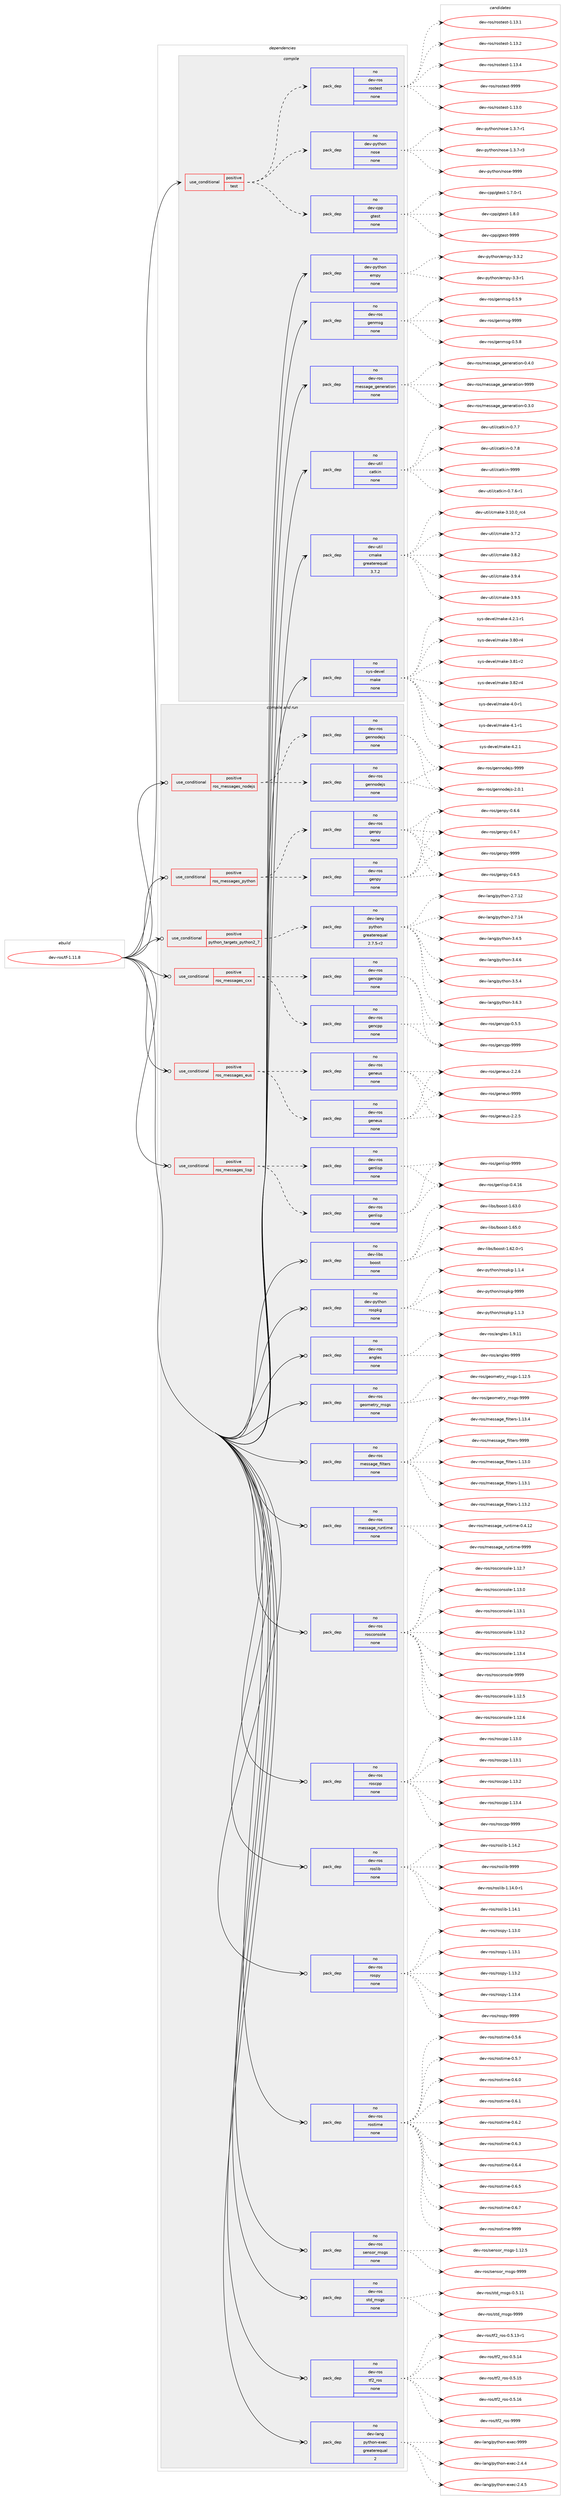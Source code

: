 digraph prolog {

# *************
# Graph options
# *************

newrank=true;
concentrate=true;
compound=true;
graph [rankdir=LR,fontname=Helvetica,fontsize=10,ranksep=1.5];#, ranksep=2.5, nodesep=0.2];
edge  [arrowhead=vee];
node  [fontname=Helvetica,fontsize=10];

# **********
# The ebuild
# **********

subgraph cluster_leftcol {
color=gray;
rank=same;
label=<<i>ebuild</i>>;
id [label="dev-ros/tf-1.11.8", color=red, width=4, href="../dev-ros/tf-1.11.8.svg"];
}

# ****************
# The dependencies
# ****************

subgraph cluster_midcol {
color=gray;
label=<<i>dependencies</i>>;
subgraph cluster_compile {
fillcolor="#eeeeee";
style=filled;
label=<<i>compile</i>>;
subgraph cond47793 {
dependency217298 [label=<<TABLE BORDER="0" CELLBORDER="1" CELLSPACING="0" CELLPADDING="4"><TR><TD ROWSPAN="3" CELLPADDING="10">use_conditional</TD></TR><TR><TD>positive</TD></TR><TR><TD>test</TD></TR></TABLE>>, shape=none, color=red];
subgraph pack165515 {
dependency217299 [label=<<TABLE BORDER="0" CELLBORDER="1" CELLSPACING="0" CELLPADDING="4" WIDTH="220"><TR><TD ROWSPAN="6" CELLPADDING="30">pack_dep</TD></TR><TR><TD WIDTH="110">no</TD></TR><TR><TD>dev-ros</TD></TR><TR><TD>rostest</TD></TR><TR><TD>none</TD></TR><TR><TD></TD></TR></TABLE>>, shape=none, color=blue];
}
dependency217298:e -> dependency217299:w [weight=20,style="dashed",arrowhead="vee"];
subgraph pack165516 {
dependency217300 [label=<<TABLE BORDER="0" CELLBORDER="1" CELLSPACING="0" CELLPADDING="4" WIDTH="220"><TR><TD ROWSPAN="6" CELLPADDING="30">pack_dep</TD></TR><TR><TD WIDTH="110">no</TD></TR><TR><TD>dev-cpp</TD></TR><TR><TD>gtest</TD></TR><TR><TD>none</TD></TR><TR><TD></TD></TR></TABLE>>, shape=none, color=blue];
}
dependency217298:e -> dependency217300:w [weight=20,style="dashed",arrowhead="vee"];
subgraph pack165517 {
dependency217301 [label=<<TABLE BORDER="0" CELLBORDER="1" CELLSPACING="0" CELLPADDING="4" WIDTH="220"><TR><TD ROWSPAN="6" CELLPADDING="30">pack_dep</TD></TR><TR><TD WIDTH="110">no</TD></TR><TR><TD>dev-python</TD></TR><TR><TD>nose</TD></TR><TR><TD>none</TD></TR><TR><TD></TD></TR></TABLE>>, shape=none, color=blue];
}
dependency217298:e -> dependency217301:w [weight=20,style="dashed",arrowhead="vee"];
}
id:e -> dependency217298:w [weight=20,style="solid",arrowhead="vee"];
subgraph pack165518 {
dependency217302 [label=<<TABLE BORDER="0" CELLBORDER="1" CELLSPACING="0" CELLPADDING="4" WIDTH="220"><TR><TD ROWSPAN="6" CELLPADDING="30">pack_dep</TD></TR><TR><TD WIDTH="110">no</TD></TR><TR><TD>dev-python</TD></TR><TR><TD>empy</TD></TR><TR><TD>none</TD></TR><TR><TD></TD></TR></TABLE>>, shape=none, color=blue];
}
id:e -> dependency217302:w [weight=20,style="solid",arrowhead="vee"];
subgraph pack165519 {
dependency217303 [label=<<TABLE BORDER="0" CELLBORDER="1" CELLSPACING="0" CELLPADDING="4" WIDTH="220"><TR><TD ROWSPAN="6" CELLPADDING="30">pack_dep</TD></TR><TR><TD WIDTH="110">no</TD></TR><TR><TD>dev-ros</TD></TR><TR><TD>genmsg</TD></TR><TR><TD>none</TD></TR><TR><TD></TD></TR></TABLE>>, shape=none, color=blue];
}
id:e -> dependency217303:w [weight=20,style="solid",arrowhead="vee"];
subgraph pack165520 {
dependency217304 [label=<<TABLE BORDER="0" CELLBORDER="1" CELLSPACING="0" CELLPADDING="4" WIDTH="220"><TR><TD ROWSPAN="6" CELLPADDING="30">pack_dep</TD></TR><TR><TD WIDTH="110">no</TD></TR><TR><TD>dev-ros</TD></TR><TR><TD>message_generation</TD></TR><TR><TD>none</TD></TR><TR><TD></TD></TR></TABLE>>, shape=none, color=blue];
}
id:e -> dependency217304:w [weight=20,style="solid",arrowhead="vee"];
subgraph pack165521 {
dependency217305 [label=<<TABLE BORDER="0" CELLBORDER="1" CELLSPACING="0" CELLPADDING="4" WIDTH="220"><TR><TD ROWSPAN="6" CELLPADDING="30">pack_dep</TD></TR><TR><TD WIDTH="110">no</TD></TR><TR><TD>dev-util</TD></TR><TR><TD>catkin</TD></TR><TR><TD>none</TD></TR><TR><TD></TD></TR></TABLE>>, shape=none, color=blue];
}
id:e -> dependency217305:w [weight=20,style="solid",arrowhead="vee"];
subgraph pack165522 {
dependency217306 [label=<<TABLE BORDER="0" CELLBORDER="1" CELLSPACING="0" CELLPADDING="4" WIDTH="220"><TR><TD ROWSPAN="6" CELLPADDING="30">pack_dep</TD></TR><TR><TD WIDTH="110">no</TD></TR><TR><TD>dev-util</TD></TR><TR><TD>cmake</TD></TR><TR><TD>greaterequal</TD></TR><TR><TD>3.7.2</TD></TR></TABLE>>, shape=none, color=blue];
}
id:e -> dependency217306:w [weight=20,style="solid",arrowhead="vee"];
subgraph pack165523 {
dependency217307 [label=<<TABLE BORDER="0" CELLBORDER="1" CELLSPACING="0" CELLPADDING="4" WIDTH="220"><TR><TD ROWSPAN="6" CELLPADDING="30">pack_dep</TD></TR><TR><TD WIDTH="110">no</TD></TR><TR><TD>sys-devel</TD></TR><TR><TD>make</TD></TR><TR><TD>none</TD></TR><TR><TD></TD></TR></TABLE>>, shape=none, color=blue];
}
id:e -> dependency217307:w [weight=20,style="solid",arrowhead="vee"];
}
subgraph cluster_compileandrun {
fillcolor="#eeeeee";
style=filled;
label=<<i>compile and run</i>>;
subgraph cond47794 {
dependency217308 [label=<<TABLE BORDER="0" CELLBORDER="1" CELLSPACING="0" CELLPADDING="4"><TR><TD ROWSPAN="3" CELLPADDING="10">use_conditional</TD></TR><TR><TD>positive</TD></TR><TR><TD>python_targets_python2_7</TD></TR></TABLE>>, shape=none, color=red];
subgraph pack165524 {
dependency217309 [label=<<TABLE BORDER="0" CELLBORDER="1" CELLSPACING="0" CELLPADDING="4" WIDTH="220"><TR><TD ROWSPAN="6" CELLPADDING="30">pack_dep</TD></TR><TR><TD WIDTH="110">no</TD></TR><TR><TD>dev-lang</TD></TR><TR><TD>python</TD></TR><TR><TD>greaterequal</TD></TR><TR><TD>2.7.5-r2</TD></TR></TABLE>>, shape=none, color=blue];
}
dependency217308:e -> dependency217309:w [weight=20,style="dashed",arrowhead="vee"];
}
id:e -> dependency217308:w [weight=20,style="solid",arrowhead="odotvee"];
subgraph cond47795 {
dependency217310 [label=<<TABLE BORDER="0" CELLBORDER="1" CELLSPACING="0" CELLPADDING="4"><TR><TD ROWSPAN="3" CELLPADDING="10">use_conditional</TD></TR><TR><TD>positive</TD></TR><TR><TD>ros_messages_cxx</TD></TR></TABLE>>, shape=none, color=red];
subgraph pack165525 {
dependency217311 [label=<<TABLE BORDER="0" CELLBORDER="1" CELLSPACING="0" CELLPADDING="4" WIDTH="220"><TR><TD ROWSPAN="6" CELLPADDING="30">pack_dep</TD></TR><TR><TD WIDTH="110">no</TD></TR><TR><TD>dev-ros</TD></TR><TR><TD>gencpp</TD></TR><TR><TD>none</TD></TR><TR><TD></TD></TR></TABLE>>, shape=none, color=blue];
}
dependency217310:e -> dependency217311:w [weight=20,style="dashed",arrowhead="vee"];
subgraph pack165526 {
dependency217312 [label=<<TABLE BORDER="0" CELLBORDER="1" CELLSPACING="0" CELLPADDING="4" WIDTH="220"><TR><TD ROWSPAN="6" CELLPADDING="30">pack_dep</TD></TR><TR><TD WIDTH="110">no</TD></TR><TR><TD>dev-ros</TD></TR><TR><TD>gencpp</TD></TR><TR><TD>none</TD></TR><TR><TD></TD></TR></TABLE>>, shape=none, color=blue];
}
dependency217310:e -> dependency217312:w [weight=20,style="dashed",arrowhead="vee"];
}
id:e -> dependency217310:w [weight=20,style="solid",arrowhead="odotvee"];
subgraph cond47796 {
dependency217313 [label=<<TABLE BORDER="0" CELLBORDER="1" CELLSPACING="0" CELLPADDING="4"><TR><TD ROWSPAN="3" CELLPADDING="10">use_conditional</TD></TR><TR><TD>positive</TD></TR><TR><TD>ros_messages_eus</TD></TR></TABLE>>, shape=none, color=red];
subgraph pack165527 {
dependency217314 [label=<<TABLE BORDER="0" CELLBORDER="1" CELLSPACING="0" CELLPADDING="4" WIDTH="220"><TR><TD ROWSPAN="6" CELLPADDING="30">pack_dep</TD></TR><TR><TD WIDTH="110">no</TD></TR><TR><TD>dev-ros</TD></TR><TR><TD>geneus</TD></TR><TR><TD>none</TD></TR><TR><TD></TD></TR></TABLE>>, shape=none, color=blue];
}
dependency217313:e -> dependency217314:w [weight=20,style="dashed",arrowhead="vee"];
subgraph pack165528 {
dependency217315 [label=<<TABLE BORDER="0" CELLBORDER="1" CELLSPACING="0" CELLPADDING="4" WIDTH="220"><TR><TD ROWSPAN="6" CELLPADDING="30">pack_dep</TD></TR><TR><TD WIDTH="110">no</TD></TR><TR><TD>dev-ros</TD></TR><TR><TD>geneus</TD></TR><TR><TD>none</TD></TR><TR><TD></TD></TR></TABLE>>, shape=none, color=blue];
}
dependency217313:e -> dependency217315:w [weight=20,style="dashed",arrowhead="vee"];
}
id:e -> dependency217313:w [weight=20,style="solid",arrowhead="odotvee"];
subgraph cond47797 {
dependency217316 [label=<<TABLE BORDER="0" CELLBORDER="1" CELLSPACING="0" CELLPADDING="4"><TR><TD ROWSPAN="3" CELLPADDING="10">use_conditional</TD></TR><TR><TD>positive</TD></TR><TR><TD>ros_messages_lisp</TD></TR></TABLE>>, shape=none, color=red];
subgraph pack165529 {
dependency217317 [label=<<TABLE BORDER="0" CELLBORDER="1" CELLSPACING="0" CELLPADDING="4" WIDTH="220"><TR><TD ROWSPAN="6" CELLPADDING="30">pack_dep</TD></TR><TR><TD WIDTH="110">no</TD></TR><TR><TD>dev-ros</TD></TR><TR><TD>genlisp</TD></TR><TR><TD>none</TD></TR><TR><TD></TD></TR></TABLE>>, shape=none, color=blue];
}
dependency217316:e -> dependency217317:w [weight=20,style="dashed",arrowhead="vee"];
subgraph pack165530 {
dependency217318 [label=<<TABLE BORDER="0" CELLBORDER="1" CELLSPACING="0" CELLPADDING="4" WIDTH="220"><TR><TD ROWSPAN="6" CELLPADDING="30">pack_dep</TD></TR><TR><TD WIDTH="110">no</TD></TR><TR><TD>dev-ros</TD></TR><TR><TD>genlisp</TD></TR><TR><TD>none</TD></TR><TR><TD></TD></TR></TABLE>>, shape=none, color=blue];
}
dependency217316:e -> dependency217318:w [weight=20,style="dashed",arrowhead="vee"];
}
id:e -> dependency217316:w [weight=20,style="solid",arrowhead="odotvee"];
subgraph cond47798 {
dependency217319 [label=<<TABLE BORDER="0" CELLBORDER="1" CELLSPACING="0" CELLPADDING="4"><TR><TD ROWSPAN="3" CELLPADDING="10">use_conditional</TD></TR><TR><TD>positive</TD></TR><TR><TD>ros_messages_nodejs</TD></TR></TABLE>>, shape=none, color=red];
subgraph pack165531 {
dependency217320 [label=<<TABLE BORDER="0" CELLBORDER="1" CELLSPACING="0" CELLPADDING="4" WIDTH="220"><TR><TD ROWSPAN="6" CELLPADDING="30">pack_dep</TD></TR><TR><TD WIDTH="110">no</TD></TR><TR><TD>dev-ros</TD></TR><TR><TD>gennodejs</TD></TR><TR><TD>none</TD></TR><TR><TD></TD></TR></TABLE>>, shape=none, color=blue];
}
dependency217319:e -> dependency217320:w [weight=20,style="dashed",arrowhead="vee"];
subgraph pack165532 {
dependency217321 [label=<<TABLE BORDER="0" CELLBORDER="1" CELLSPACING="0" CELLPADDING="4" WIDTH="220"><TR><TD ROWSPAN="6" CELLPADDING="30">pack_dep</TD></TR><TR><TD WIDTH="110">no</TD></TR><TR><TD>dev-ros</TD></TR><TR><TD>gennodejs</TD></TR><TR><TD>none</TD></TR><TR><TD></TD></TR></TABLE>>, shape=none, color=blue];
}
dependency217319:e -> dependency217321:w [weight=20,style="dashed",arrowhead="vee"];
}
id:e -> dependency217319:w [weight=20,style="solid",arrowhead="odotvee"];
subgraph cond47799 {
dependency217322 [label=<<TABLE BORDER="0" CELLBORDER="1" CELLSPACING="0" CELLPADDING="4"><TR><TD ROWSPAN="3" CELLPADDING="10">use_conditional</TD></TR><TR><TD>positive</TD></TR><TR><TD>ros_messages_python</TD></TR></TABLE>>, shape=none, color=red];
subgraph pack165533 {
dependency217323 [label=<<TABLE BORDER="0" CELLBORDER="1" CELLSPACING="0" CELLPADDING="4" WIDTH="220"><TR><TD ROWSPAN="6" CELLPADDING="30">pack_dep</TD></TR><TR><TD WIDTH="110">no</TD></TR><TR><TD>dev-ros</TD></TR><TR><TD>genpy</TD></TR><TR><TD>none</TD></TR><TR><TD></TD></TR></TABLE>>, shape=none, color=blue];
}
dependency217322:e -> dependency217323:w [weight=20,style="dashed",arrowhead="vee"];
subgraph pack165534 {
dependency217324 [label=<<TABLE BORDER="0" CELLBORDER="1" CELLSPACING="0" CELLPADDING="4" WIDTH="220"><TR><TD ROWSPAN="6" CELLPADDING="30">pack_dep</TD></TR><TR><TD WIDTH="110">no</TD></TR><TR><TD>dev-ros</TD></TR><TR><TD>genpy</TD></TR><TR><TD>none</TD></TR><TR><TD></TD></TR></TABLE>>, shape=none, color=blue];
}
dependency217322:e -> dependency217324:w [weight=20,style="dashed",arrowhead="vee"];
}
id:e -> dependency217322:w [weight=20,style="solid",arrowhead="odotvee"];
subgraph pack165535 {
dependency217325 [label=<<TABLE BORDER="0" CELLBORDER="1" CELLSPACING="0" CELLPADDING="4" WIDTH="220"><TR><TD ROWSPAN="6" CELLPADDING="30">pack_dep</TD></TR><TR><TD WIDTH="110">no</TD></TR><TR><TD>dev-lang</TD></TR><TR><TD>python-exec</TD></TR><TR><TD>greaterequal</TD></TR><TR><TD>2</TD></TR></TABLE>>, shape=none, color=blue];
}
id:e -> dependency217325:w [weight=20,style="solid",arrowhead="odotvee"];
subgraph pack165536 {
dependency217326 [label=<<TABLE BORDER="0" CELLBORDER="1" CELLSPACING="0" CELLPADDING="4" WIDTH="220"><TR><TD ROWSPAN="6" CELLPADDING="30">pack_dep</TD></TR><TR><TD WIDTH="110">no</TD></TR><TR><TD>dev-libs</TD></TR><TR><TD>boost</TD></TR><TR><TD>none</TD></TR><TR><TD></TD></TR></TABLE>>, shape=none, color=blue];
}
id:e -> dependency217326:w [weight=20,style="solid",arrowhead="odotvee"];
subgraph pack165537 {
dependency217327 [label=<<TABLE BORDER="0" CELLBORDER="1" CELLSPACING="0" CELLPADDING="4" WIDTH="220"><TR><TD ROWSPAN="6" CELLPADDING="30">pack_dep</TD></TR><TR><TD WIDTH="110">no</TD></TR><TR><TD>dev-python</TD></TR><TR><TD>rospkg</TD></TR><TR><TD>none</TD></TR><TR><TD></TD></TR></TABLE>>, shape=none, color=blue];
}
id:e -> dependency217327:w [weight=20,style="solid",arrowhead="odotvee"];
subgraph pack165538 {
dependency217328 [label=<<TABLE BORDER="0" CELLBORDER="1" CELLSPACING="0" CELLPADDING="4" WIDTH="220"><TR><TD ROWSPAN="6" CELLPADDING="30">pack_dep</TD></TR><TR><TD WIDTH="110">no</TD></TR><TR><TD>dev-ros</TD></TR><TR><TD>angles</TD></TR><TR><TD>none</TD></TR><TR><TD></TD></TR></TABLE>>, shape=none, color=blue];
}
id:e -> dependency217328:w [weight=20,style="solid",arrowhead="odotvee"];
subgraph pack165539 {
dependency217329 [label=<<TABLE BORDER="0" CELLBORDER="1" CELLSPACING="0" CELLPADDING="4" WIDTH="220"><TR><TD ROWSPAN="6" CELLPADDING="30">pack_dep</TD></TR><TR><TD WIDTH="110">no</TD></TR><TR><TD>dev-ros</TD></TR><TR><TD>geometry_msgs</TD></TR><TR><TD>none</TD></TR><TR><TD></TD></TR></TABLE>>, shape=none, color=blue];
}
id:e -> dependency217329:w [weight=20,style="solid",arrowhead="odotvee"];
subgraph pack165540 {
dependency217330 [label=<<TABLE BORDER="0" CELLBORDER="1" CELLSPACING="0" CELLPADDING="4" WIDTH="220"><TR><TD ROWSPAN="6" CELLPADDING="30">pack_dep</TD></TR><TR><TD WIDTH="110">no</TD></TR><TR><TD>dev-ros</TD></TR><TR><TD>message_filters</TD></TR><TR><TD>none</TD></TR><TR><TD></TD></TR></TABLE>>, shape=none, color=blue];
}
id:e -> dependency217330:w [weight=20,style="solid",arrowhead="odotvee"];
subgraph pack165541 {
dependency217331 [label=<<TABLE BORDER="0" CELLBORDER="1" CELLSPACING="0" CELLPADDING="4" WIDTH="220"><TR><TD ROWSPAN="6" CELLPADDING="30">pack_dep</TD></TR><TR><TD WIDTH="110">no</TD></TR><TR><TD>dev-ros</TD></TR><TR><TD>message_runtime</TD></TR><TR><TD>none</TD></TR><TR><TD></TD></TR></TABLE>>, shape=none, color=blue];
}
id:e -> dependency217331:w [weight=20,style="solid",arrowhead="odotvee"];
subgraph pack165542 {
dependency217332 [label=<<TABLE BORDER="0" CELLBORDER="1" CELLSPACING="0" CELLPADDING="4" WIDTH="220"><TR><TD ROWSPAN="6" CELLPADDING="30">pack_dep</TD></TR><TR><TD WIDTH="110">no</TD></TR><TR><TD>dev-ros</TD></TR><TR><TD>rosconsole</TD></TR><TR><TD>none</TD></TR><TR><TD></TD></TR></TABLE>>, shape=none, color=blue];
}
id:e -> dependency217332:w [weight=20,style="solid",arrowhead="odotvee"];
subgraph pack165543 {
dependency217333 [label=<<TABLE BORDER="0" CELLBORDER="1" CELLSPACING="0" CELLPADDING="4" WIDTH="220"><TR><TD ROWSPAN="6" CELLPADDING="30">pack_dep</TD></TR><TR><TD WIDTH="110">no</TD></TR><TR><TD>dev-ros</TD></TR><TR><TD>roscpp</TD></TR><TR><TD>none</TD></TR><TR><TD></TD></TR></TABLE>>, shape=none, color=blue];
}
id:e -> dependency217333:w [weight=20,style="solid",arrowhead="odotvee"];
subgraph pack165544 {
dependency217334 [label=<<TABLE BORDER="0" CELLBORDER="1" CELLSPACING="0" CELLPADDING="4" WIDTH="220"><TR><TD ROWSPAN="6" CELLPADDING="30">pack_dep</TD></TR><TR><TD WIDTH="110">no</TD></TR><TR><TD>dev-ros</TD></TR><TR><TD>roslib</TD></TR><TR><TD>none</TD></TR><TR><TD></TD></TR></TABLE>>, shape=none, color=blue];
}
id:e -> dependency217334:w [weight=20,style="solid",arrowhead="odotvee"];
subgraph pack165545 {
dependency217335 [label=<<TABLE BORDER="0" CELLBORDER="1" CELLSPACING="0" CELLPADDING="4" WIDTH="220"><TR><TD ROWSPAN="6" CELLPADDING="30">pack_dep</TD></TR><TR><TD WIDTH="110">no</TD></TR><TR><TD>dev-ros</TD></TR><TR><TD>rospy</TD></TR><TR><TD>none</TD></TR><TR><TD></TD></TR></TABLE>>, shape=none, color=blue];
}
id:e -> dependency217335:w [weight=20,style="solid",arrowhead="odotvee"];
subgraph pack165546 {
dependency217336 [label=<<TABLE BORDER="0" CELLBORDER="1" CELLSPACING="0" CELLPADDING="4" WIDTH="220"><TR><TD ROWSPAN="6" CELLPADDING="30">pack_dep</TD></TR><TR><TD WIDTH="110">no</TD></TR><TR><TD>dev-ros</TD></TR><TR><TD>rostime</TD></TR><TR><TD>none</TD></TR><TR><TD></TD></TR></TABLE>>, shape=none, color=blue];
}
id:e -> dependency217336:w [weight=20,style="solid",arrowhead="odotvee"];
subgraph pack165547 {
dependency217337 [label=<<TABLE BORDER="0" CELLBORDER="1" CELLSPACING="0" CELLPADDING="4" WIDTH="220"><TR><TD ROWSPAN="6" CELLPADDING="30">pack_dep</TD></TR><TR><TD WIDTH="110">no</TD></TR><TR><TD>dev-ros</TD></TR><TR><TD>sensor_msgs</TD></TR><TR><TD>none</TD></TR><TR><TD></TD></TR></TABLE>>, shape=none, color=blue];
}
id:e -> dependency217337:w [weight=20,style="solid",arrowhead="odotvee"];
subgraph pack165548 {
dependency217338 [label=<<TABLE BORDER="0" CELLBORDER="1" CELLSPACING="0" CELLPADDING="4" WIDTH="220"><TR><TD ROWSPAN="6" CELLPADDING="30">pack_dep</TD></TR><TR><TD WIDTH="110">no</TD></TR><TR><TD>dev-ros</TD></TR><TR><TD>std_msgs</TD></TR><TR><TD>none</TD></TR><TR><TD></TD></TR></TABLE>>, shape=none, color=blue];
}
id:e -> dependency217338:w [weight=20,style="solid",arrowhead="odotvee"];
subgraph pack165549 {
dependency217339 [label=<<TABLE BORDER="0" CELLBORDER="1" CELLSPACING="0" CELLPADDING="4" WIDTH="220"><TR><TD ROWSPAN="6" CELLPADDING="30">pack_dep</TD></TR><TR><TD WIDTH="110">no</TD></TR><TR><TD>dev-ros</TD></TR><TR><TD>tf2_ros</TD></TR><TR><TD>none</TD></TR><TR><TD></TD></TR></TABLE>>, shape=none, color=blue];
}
id:e -> dependency217339:w [weight=20,style="solid",arrowhead="odotvee"];
}
subgraph cluster_run {
fillcolor="#eeeeee";
style=filled;
label=<<i>run</i>>;
}
}

# **************
# The candidates
# **************

subgraph cluster_choices {
rank=same;
color=gray;
label=<<i>candidates</i>>;

subgraph choice165515 {
color=black;
nodesep=1;
choice100101118451141111154711411111511610111511645494649514648 [label="dev-ros/rostest-1.13.0", color=red, width=4,href="../dev-ros/rostest-1.13.0.svg"];
choice100101118451141111154711411111511610111511645494649514649 [label="dev-ros/rostest-1.13.1", color=red, width=4,href="../dev-ros/rostest-1.13.1.svg"];
choice100101118451141111154711411111511610111511645494649514650 [label="dev-ros/rostest-1.13.2", color=red, width=4,href="../dev-ros/rostest-1.13.2.svg"];
choice100101118451141111154711411111511610111511645494649514652 [label="dev-ros/rostest-1.13.4", color=red, width=4,href="../dev-ros/rostest-1.13.4.svg"];
choice10010111845114111115471141111151161011151164557575757 [label="dev-ros/rostest-9999", color=red, width=4,href="../dev-ros/rostest-9999.svg"];
dependency217299:e -> choice100101118451141111154711411111511610111511645494649514648:w [style=dotted,weight="100"];
dependency217299:e -> choice100101118451141111154711411111511610111511645494649514649:w [style=dotted,weight="100"];
dependency217299:e -> choice100101118451141111154711411111511610111511645494649514650:w [style=dotted,weight="100"];
dependency217299:e -> choice100101118451141111154711411111511610111511645494649514652:w [style=dotted,weight="100"];
dependency217299:e -> choice10010111845114111115471141111151161011151164557575757:w [style=dotted,weight="100"];
}
subgraph choice165516 {
color=black;
nodesep=1;
choice1001011184599112112471031161011151164549465546484511449 [label="dev-cpp/gtest-1.7.0-r1", color=red, width=4,href="../dev-cpp/gtest-1.7.0-r1.svg"];
choice100101118459911211247103116101115116454946564648 [label="dev-cpp/gtest-1.8.0", color=red, width=4,href="../dev-cpp/gtest-1.8.0.svg"];
choice1001011184599112112471031161011151164557575757 [label="dev-cpp/gtest-9999", color=red, width=4,href="../dev-cpp/gtest-9999.svg"];
dependency217300:e -> choice1001011184599112112471031161011151164549465546484511449:w [style=dotted,weight="100"];
dependency217300:e -> choice100101118459911211247103116101115116454946564648:w [style=dotted,weight="100"];
dependency217300:e -> choice1001011184599112112471031161011151164557575757:w [style=dotted,weight="100"];
}
subgraph choice165517 {
color=black;
nodesep=1;
choice10010111845112121116104111110471101111151014549465146554511449 [label="dev-python/nose-1.3.7-r1", color=red, width=4,href="../dev-python/nose-1.3.7-r1.svg"];
choice10010111845112121116104111110471101111151014549465146554511451 [label="dev-python/nose-1.3.7-r3", color=red, width=4,href="../dev-python/nose-1.3.7-r3.svg"];
choice10010111845112121116104111110471101111151014557575757 [label="dev-python/nose-9999", color=red, width=4,href="../dev-python/nose-9999.svg"];
dependency217301:e -> choice10010111845112121116104111110471101111151014549465146554511449:w [style=dotted,weight="100"];
dependency217301:e -> choice10010111845112121116104111110471101111151014549465146554511451:w [style=dotted,weight="100"];
dependency217301:e -> choice10010111845112121116104111110471101111151014557575757:w [style=dotted,weight="100"];
}
subgraph choice165518 {
color=black;
nodesep=1;
choice1001011184511212111610411111047101109112121455146514511449 [label="dev-python/empy-3.3-r1", color=red, width=4,href="../dev-python/empy-3.3-r1.svg"];
choice1001011184511212111610411111047101109112121455146514650 [label="dev-python/empy-3.3.2", color=red, width=4,href="../dev-python/empy-3.3.2.svg"];
dependency217302:e -> choice1001011184511212111610411111047101109112121455146514511449:w [style=dotted,weight="100"];
dependency217302:e -> choice1001011184511212111610411111047101109112121455146514650:w [style=dotted,weight="100"];
}
subgraph choice165519 {
color=black;
nodesep=1;
choice1001011184511411111547103101110109115103454846534656 [label="dev-ros/genmsg-0.5.8", color=red, width=4,href="../dev-ros/genmsg-0.5.8.svg"];
choice1001011184511411111547103101110109115103454846534657 [label="dev-ros/genmsg-0.5.9", color=red, width=4,href="../dev-ros/genmsg-0.5.9.svg"];
choice10010111845114111115471031011101091151034557575757 [label="dev-ros/genmsg-9999", color=red, width=4,href="../dev-ros/genmsg-9999.svg"];
dependency217303:e -> choice1001011184511411111547103101110109115103454846534656:w [style=dotted,weight="100"];
dependency217303:e -> choice1001011184511411111547103101110109115103454846534657:w [style=dotted,weight="100"];
dependency217303:e -> choice10010111845114111115471031011101091151034557575757:w [style=dotted,weight="100"];
}
subgraph choice165520 {
color=black;
nodesep=1;
choice1001011184511411111547109101115115971031019510310111010111497116105111110454846514648 [label="dev-ros/message_generation-0.3.0", color=red, width=4,href="../dev-ros/message_generation-0.3.0.svg"];
choice1001011184511411111547109101115115971031019510310111010111497116105111110454846524648 [label="dev-ros/message_generation-0.4.0", color=red, width=4,href="../dev-ros/message_generation-0.4.0.svg"];
choice10010111845114111115471091011151159710310195103101110101114971161051111104557575757 [label="dev-ros/message_generation-9999", color=red, width=4,href="../dev-ros/message_generation-9999.svg"];
dependency217304:e -> choice1001011184511411111547109101115115971031019510310111010111497116105111110454846514648:w [style=dotted,weight="100"];
dependency217304:e -> choice1001011184511411111547109101115115971031019510310111010111497116105111110454846524648:w [style=dotted,weight="100"];
dependency217304:e -> choice10010111845114111115471091011151159710310195103101110101114971161051111104557575757:w [style=dotted,weight="100"];
}
subgraph choice165521 {
color=black;
nodesep=1;
choice100101118451171161051084799971161071051104548465546544511449 [label="dev-util/catkin-0.7.6-r1", color=red, width=4,href="../dev-util/catkin-0.7.6-r1.svg"];
choice10010111845117116105108479997116107105110454846554655 [label="dev-util/catkin-0.7.7", color=red, width=4,href="../dev-util/catkin-0.7.7.svg"];
choice10010111845117116105108479997116107105110454846554656 [label="dev-util/catkin-0.7.8", color=red, width=4,href="../dev-util/catkin-0.7.8.svg"];
choice100101118451171161051084799971161071051104557575757 [label="dev-util/catkin-9999", color=red, width=4,href="../dev-util/catkin-9999.svg"];
dependency217305:e -> choice100101118451171161051084799971161071051104548465546544511449:w [style=dotted,weight="100"];
dependency217305:e -> choice10010111845117116105108479997116107105110454846554655:w [style=dotted,weight="100"];
dependency217305:e -> choice10010111845117116105108479997116107105110454846554656:w [style=dotted,weight="100"];
dependency217305:e -> choice100101118451171161051084799971161071051104557575757:w [style=dotted,weight="100"];
}
subgraph choice165522 {
color=black;
nodesep=1;
choice1001011184511711610510847991099710710145514649484648951149952 [label="dev-util/cmake-3.10.0_rc4", color=red, width=4,href="../dev-util/cmake-3.10.0_rc4.svg"];
choice10010111845117116105108479910997107101455146554650 [label="dev-util/cmake-3.7.2", color=red, width=4,href="../dev-util/cmake-3.7.2.svg"];
choice10010111845117116105108479910997107101455146564650 [label="dev-util/cmake-3.8.2", color=red, width=4,href="../dev-util/cmake-3.8.2.svg"];
choice10010111845117116105108479910997107101455146574652 [label="dev-util/cmake-3.9.4", color=red, width=4,href="../dev-util/cmake-3.9.4.svg"];
choice10010111845117116105108479910997107101455146574653 [label="dev-util/cmake-3.9.5", color=red, width=4,href="../dev-util/cmake-3.9.5.svg"];
dependency217306:e -> choice1001011184511711610510847991099710710145514649484648951149952:w [style=dotted,weight="100"];
dependency217306:e -> choice10010111845117116105108479910997107101455146554650:w [style=dotted,weight="100"];
dependency217306:e -> choice10010111845117116105108479910997107101455146564650:w [style=dotted,weight="100"];
dependency217306:e -> choice10010111845117116105108479910997107101455146574652:w [style=dotted,weight="100"];
dependency217306:e -> choice10010111845117116105108479910997107101455146574653:w [style=dotted,weight="100"];
}
subgraph choice165523 {
color=black;
nodesep=1;
choice11512111545100101118101108471099710710145514656484511452 [label="sys-devel/make-3.80-r4", color=red, width=4,href="../sys-devel/make-3.80-r4.svg"];
choice11512111545100101118101108471099710710145514656494511450 [label="sys-devel/make-3.81-r2", color=red, width=4,href="../sys-devel/make-3.81-r2.svg"];
choice11512111545100101118101108471099710710145514656504511452 [label="sys-devel/make-3.82-r4", color=red, width=4,href="../sys-devel/make-3.82-r4.svg"];
choice115121115451001011181011084710997107101455246484511449 [label="sys-devel/make-4.0-r1", color=red, width=4,href="../sys-devel/make-4.0-r1.svg"];
choice115121115451001011181011084710997107101455246494511449 [label="sys-devel/make-4.1-r1", color=red, width=4,href="../sys-devel/make-4.1-r1.svg"];
choice115121115451001011181011084710997107101455246504649 [label="sys-devel/make-4.2.1", color=red, width=4,href="../sys-devel/make-4.2.1.svg"];
choice1151211154510010111810110847109971071014552465046494511449 [label="sys-devel/make-4.2.1-r1", color=red, width=4,href="../sys-devel/make-4.2.1-r1.svg"];
dependency217307:e -> choice11512111545100101118101108471099710710145514656484511452:w [style=dotted,weight="100"];
dependency217307:e -> choice11512111545100101118101108471099710710145514656494511450:w [style=dotted,weight="100"];
dependency217307:e -> choice11512111545100101118101108471099710710145514656504511452:w [style=dotted,weight="100"];
dependency217307:e -> choice115121115451001011181011084710997107101455246484511449:w [style=dotted,weight="100"];
dependency217307:e -> choice115121115451001011181011084710997107101455246494511449:w [style=dotted,weight="100"];
dependency217307:e -> choice115121115451001011181011084710997107101455246504649:w [style=dotted,weight="100"];
dependency217307:e -> choice1151211154510010111810110847109971071014552465046494511449:w [style=dotted,weight="100"];
}
subgraph choice165524 {
color=black;
nodesep=1;
choice10010111845108971101034711212111610411111045504655464950 [label="dev-lang/python-2.7.12", color=red, width=4,href="../dev-lang/python-2.7.12.svg"];
choice10010111845108971101034711212111610411111045504655464952 [label="dev-lang/python-2.7.14", color=red, width=4,href="../dev-lang/python-2.7.14.svg"];
choice100101118451089711010347112121116104111110455146524653 [label="dev-lang/python-3.4.5", color=red, width=4,href="../dev-lang/python-3.4.5.svg"];
choice100101118451089711010347112121116104111110455146524654 [label="dev-lang/python-3.4.6", color=red, width=4,href="../dev-lang/python-3.4.6.svg"];
choice100101118451089711010347112121116104111110455146534652 [label="dev-lang/python-3.5.4", color=red, width=4,href="../dev-lang/python-3.5.4.svg"];
choice100101118451089711010347112121116104111110455146544651 [label="dev-lang/python-3.6.3", color=red, width=4,href="../dev-lang/python-3.6.3.svg"];
dependency217309:e -> choice10010111845108971101034711212111610411111045504655464950:w [style=dotted,weight="100"];
dependency217309:e -> choice10010111845108971101034711212111610411111045504655464952:w [style=dotted,weight="100"];
dependency217309:e -> choice100101118451089711010347112121116104111110455146524653:w [style=dotted,weight="100"];
dependency217309:e -> choice100101118451089711010347112121116104111110455146524654:w [style=dotted,weight="100"];
dependency217309:e -> choice100101118451089711010347112121116104111110455146534652:w [style=dotted,weight="100"];
dependency217309:e -> choice100101118451089711010347112121116104111110455146544651:w [style=dotted,weight="100"];
}
subgraph choice165525 {
color=black;
nodesep=1;
choice100101118451141111154710310111099112112454846534653 [label="dev-ros/gencpp-0.5.5", color=red, width=4,href="../dev-ros/gencpp-0.5.5.svg"];
choice1001011184511411111547103101110991121124557575757 [label="dev-ros/gencpp-9999", color=red, width=4,href="../dev-ros/gencpp-9999.svg"];
dependency217311:e -> choice100101118451141111154710310111099112112454846534653:w [style=dotted,weight="100"];
dependency217311:e -> choice1001011184511411111547103101110991121124557575757:w [style=dotted,weight="100"];
}
subgraph choice165526 {
color=black;
nodesep=1;
choice100101118451141111154710310111099112112454846534653 [label="dev-ros/gencpp-0.5.5", color=red, width=4,href="../dev-ros/gencpp-0.5.5.svg"];
choice1001011184511411111547103101110991121124557575757 [label="dev-ros/gencpp-9999", color=red, width=4,href="../dev-ros/gencpp-9999.svg"];
dependency217312:e -> choice100101118451141111154710310111099112112454846534653:w [style=dotted,weight="100"];
dependency217312:e -> choice1001011184511411111547103101110991121124557575757:w [style=dotted,weight="100"];
}
subgraph choice165527 {
color=black;
nodesep=1;
choice1001011184511411111547103101110101117115455046504653 [label="dev-ros/geneus-2.2.5", color=red, width=4,href="../dev-ros/geneus-2.2.5.svg"];
choice1001011184511411111547103101110101117115455046504654 [label="dev-ros/geneus-2.2.6", color=red, width=4,href="../dev-ros/geneus-2.2.6.svg"];
choice10010111845114111115471031011101011171154557575757 [label="dev-ros/geneus-9999", color=red, width=4,href="../dev-ros/geneus-9999.svg"];
dependency217314:e -> choice1001011184511411111547103101110101117115455046504653:w [style=dotted,weight="100"];
dependency217314:e -> choice1001011184511411111547103101110101117115455046504654:w [style=dotted,weight="100"];
dependency217314:e -> choice10010111845114111115471031011101011171154557575757:w [style=dotted,weight="100"];
}
subgraph choice165528 {
color=black;
nodesep=1;
choice1001011184511411111547103101110101117115455046504653 [label="dev-ros/geneus-2.2.5", color=red, width=4,href="../dev-ros/geneus-2.2.5.svg"];
choice1001011184511411111547103101110101117115455046504654 [label="dev-ros/geneus-2.2.6", color=red, width=4,href="../dev-ros/geneus-2.2.6.svg"];
choice10010111845114111115471031011101011171154557575757 [label="dev-ros/geneus-9999", color=red, width=4,href="../dev-ros/geneus-9999.svg"];
dependency217315:e -> choice1001011184511411111547103101110101117115455046504653:w [style=dotted,weight="100"];
dependency217315:e -> choice1001011184511411111547103101110101117115455046504654:w [style=dotted,weight="100"];
dependency217315:e -> choice10010111845114111115471031011101011171154557575757:w [style=dotted,weight="100"];
}
subgraph choice165529 {
color=black;
nodesep=1;
choice100101118451141111154710310111010810511511245484652464954 [label="dev-ros/genlisp-0.4.16", color=red, width=4,href="../dev-ros/genlisp-0.4.16.svg"];
choice10010111845114111115471031011101081051151124557575757 [label="dev-ros/genlisp-9999", color=red, width=4,href="../dev-ros/genlisp-9999.svg"];
dependency217317:e -> choice100101118451141111154710310111010810511511245484652464954:w [style=dotted,weight="100"];
dependency217317:e -> choice10010111845114111115471031011101081051151124557575757:w [style=dotted,weight="100"];
}
subgraph choice165530 {
color=black;
nodesep=1;
choice100101118451141111154710310111010810511511245484652464954 [label="dev-ros/genlisp-0.4.16", color=red, width=4,href="../dev-ros/genlisp-0.4.16.svg"];
choice10010111845114111115471031011101081051151124557575757 [label="dev-ros/genlisp-9999", color=red, width=4,href="../dev-ros/genlisp-9999.svg"];
dependency217318:e -> choice100101118451141111154710310111010810511511245484652464954:w [style=dotted,weight="100"];
dependency217318:e -> choice10010111845114111115471031011101081051151124557575757:w [style=dotted,weight="100"];
}
subgraph choice165531 {
color=black;
nodesep=1;
choice1001011184511411111547103101110110111100101106115455046484649 [label="dev-ros/gennodejs-2.0.1", color=red, width=4,href="../dev-ros/gennodejs-2.0.1.svg"];
choice10010111845114111115471031011101101111001011061154557575757 [label="dev-ros/gennodejs-9999", color=red, width=4,href="../dev-ros/gennodejs-9999.svg"];
dependency217320:e -> choice1001011184511411111547103101110110111100101106115455046484649:w [style=dotted,weight="100"];
dependency217320:e -> choice10010111845114111115471031011101101111001011061154557575757:w [style=dotted,weight="100"];
}
subgraph choice165532 {
color=black;
nodesep=1;
choice1001011184511411111547103101110110111100101106115455046484649 [label="dev-ros/gennodejs-2.0.1", color=red, width=4,href="../dev-ros/gennodejs-2.0.1.svg"];
choice10010111845114111115471031011101101111001011061154557575757 [label="dev-ros/gennodejs-9999", color=red, width=4,href="../dev-ros/gennodejs-9999.svg"];
dependency217321:e -> choice1001011184511411111547103101110110111100101106115455046484649:w [style=dotted,weight="100"];
dependency217321:e -> choice10010111845114111115471031011101101111001011061154557575757:w [style=dotted,weight="100"];
}
subgraph choice165533 {
color=black;
nodesep=1;
choice1001011184511411111547103101110112121454846544653 [label="dev-ros/genpy-0.6.5", color=red, width=4,href="../dev-ros/genpy-0.6.5.svg"];
choice1001011184511411111547103101110112121454846544654 [label="dev-ros/genpy-0.6.6", color=red, width=4,href="../dev-ros/genpy-0.6.6.svg"];
choice1001011184511411111547103101110112121454846544655 [label="dev-ros/genpy-0.6.7", color=red, width=4,href="../dev-ros/genpy-0.6.7.svg"];
choice10010111845114111115471031011101121214557575757 [label="dev-ros/genpy-9999", color=red, width=4,href="../dev-ros/genpy-9999.svg"];
dependency217323:e -> choice1001011184511411111547103101110112121454846544653:w [style=dotted,weight="100"];
dependency217323:e -> choice1001011184511411111547103101110112121454846544654:w [style=dotted,weight="100"];
dependency217323:e -> choice1001011184511411111547103101110112121454846544655:w [style=dotted,weight="100"];
dependency217323:e -> choice10010111845114111115471031011101121214557575757:w [style=dotted,weight="100"];
}
subgraph choice165534 {
color=black;
nodesep=1;
choice1001011184511411111547103101110112121454846544653 [label="dev-ros/genpy-0.6.5", color=red, width=4,href="../dev-ros/genpy-0.6.5.svg"];
choice1001011184511411111547103101110112121454846544654 [label="dev-ros/genpy-0.6.6", color=red, width=4,href="../dev-ros/genpy-0.6.6.svg"];
choice1001011184511411111547103101110112121454846544655 [label="dev-ros/genpy-0.6.7", color=red, width=4,href="../dev-ros/genpy-0.6.7.svg"];
choice10010111845114111115471031011101121214557575757 [label="dev-ros/genpy-9999", color=red, width=4,href="../dev-ros/genpy-9999.svg"];
dependency217324:e -> choice1001011184511411111547103101110112121454846544653:w [style=dotted,weight="100"];
dependency217324:e -> choice1001011184511411111547103101110112121454846544654:w [style=dotted,weight="100"];
dependency217324:e -> choice1001011184511411111547103101110112121454846544655:w [style=dotted,weight="100"];
dependency217324:e -> choice10010111845114111115471031011101121214557575757:w [style=dotted,weight="100"];
}
subgraph choice165535 {
color=black;
nodesep=1;
choice1001011184510897110103471121211161041111104510112010199455046524652 [label="dev-lang/python-exec-2.4.4", color=red, width=4,href="../dev-lang/python-exec-2.4.4.svg"];
choice1001011184510897110103471121211161041111104510112010199455046524653 [label="dev-lang/python-exec-2.4.5", color=red, width=4,href="../dev-lang/python-exec-2.4.5.svg"];
choice10010111845108971101034711212111610411111045101120101994557575757 [label="dev-lang/python-exec-9999", color=red, width=4,href="../dev-lang/python-exec-9999.svg"];
dependency217325:e -> choice1001011184510897110103471121211161041111104510112010199455046524652:w [style=dotted,weight="100"];
dependency217325:e -> choice1001011184510897110103471121211161041111104510112010199455046524653:w [style=dotted,weight="100"];
dependency217325:e -> choice10010111845108971101034711212111610411111045101120101994557575757:w [style=dotted,weight="100"];
}
subgraph choice165536 {
color=black;
nodesep=1;
choice10010111845108105981154798111111115116454946545046484511449 [label="dev-libs/boost-1.62.0-r1", color=red, width=4,href="../dev-libs/boost-1.62.0-r1.svg"];
choice1001011184510810598115479811111111511645494654514648 [label="dev-libs/boost-1.63.0", color=red, width=4,href="../dev-libs/boost-1.63.0.svg"];
choice1001011184510810598115479811111111511645494654534648 [label="dev-libs/boost-1.65.0", color=red, width=4,href="../dev-libs/boost-1.65.0.svg"];
dependency217326:e -> choice10010111845108105981154798111111115116454946545046484511449:w [style=dotted,weight="100"];
dependency217326:e -> choice1001011184510810598115479811111111511645494654514648:w [style=dotted,weight="100"];
dependency217326:e -> choice1001011184510810598115479811111111511645494654534648:w [style=dotted,weight="100"];
}
subgraph choice165537 {
color=black;
nodesep=1;
choice1001011184511212111610411111047114111115112107103454946494651 [label="dev-python/rospkg-1.1.3", color=red, width=4,href="../dev-python/rospkg-1.1.3.svg"];
choice1001011184511212111610411111047114111115112107103454946494652 [label="dev-python/rospkg-1.1.4", color=red, width=4,href="../dev-python/rospkg-1.1.4.svg"];
choice10010111845112121116104111110471141111151121071034557575757 [label="dev-python/rospkg-9999", color=red, width=4,href="../dev-python/rospkg-9999.svg"];
dependency217327:e -> choice1001011184511212111610411111047114111115112107103454946494651:w [style=dotted,weight="100"];
dependency217327:e -> choice1001011184511212111610411111047114111115112107103454946494652:w [style=dotted,weight="100"];
dependency217327:e -> choice10010111845112121116104111110471141111151121071034557575757:w [style=dotted,weight="100"];
}
subgraph choice165538 {
color=black;
nodesep=1;
choice10010111845114111115479711010310810111545494657464949 [label="dev-ros/angles-1.9.11", color=red, width=4,href="../dev-ros/angles-1.9.11.svg"];
choice1001011184511411111547971101031081011154557575757 [label="dev-ros/angles-9999", color=red, width=4,href="../dev-ros/angles-9999.svg"];
dependency217328:e -> choice10010111845114111115479711010310810111545494657464949:w [style=dotted,weight="100"];
dependency217328:e -> choice1001011184511411111547971101031081011154557575757:w [style=dotted,weight="100"];
}
subgraph choice165539 {
color=black;
nodesep=1;
choice10010111845114111115471031011111091011161141219510911510311545494649504653 [label="dev-ros/geometry_msgs-1.12.5", color=red, width=4,href="../dev-ros/geometry_msgs-1.12.5.svg"];
choice1001011184511411111547103101111109101116114121951091151031154557575757 [label="dev-ros/geometry_msgs-9999", color=red, width=4,href="../dev-ros/geometry_msgs-9999.svg"];
dependency217329:e -> choice10010111845114111115471031011111091011161141219510911510311545494649504653:w [style=dotted,weight="100"];
dependency217329:e -> choice1001011184511411111547103101111109101116114121951091151031154557575757:w [style=dotted,weight="100"];
}
subgraph choice165540 {
color=black;
nodesep=1;
choice1001011184511411111547109101115115971031019510210510811610111411545494649514648 [label="dev-ros/message_filters-1.13.0", color=red, width=4,href="../dev-ros/message_filters-1.13.0.svg"];
choice1001011184511411111547109101115115971031019510210510811610111411545494649514649 [label="dev-ros/message_filters-1.13.1", color=red, width=4,href="../dev-ros/message_filters-1.13.1.svg"];
choice1001011184511411111547109101115115971031019510210510811610111411545494649514650 [label="dev-ros/message_filters-1.13.2", color=red, width=4,href="../dev-ros/message_filters-1.13.2.svg"];
choice1001011184511411111547109101115115971031019510210510811610111411545494649514652 [label="dev-ros/message_filters-1.13.4", color=red, width=4,href="../dev-ros/message_filters-1.13.4.svg"];
choice100101118451141111154710910111511597103101951021051081161011141154557575757 [label="dev-ros/message_filters-9999", color=red, width=4,href="../dev-ros/message_filters-9999.svg"];
dependency217330:e -> choice1001011184511411111547109101115115971031019510210510811610111411545494649514648:w [style=dotted,weight="100"];
dependency217330:e -> choice1001011184511411111547109101115115971031019510210510811610111411545494649514649:w [style=dotted,weight="100"];
dependency217330:e -> choice1001011184511411111547109101115115971031019510210510811610111411545494649514650:w [style=dotted,weight="100"];
dependency217330:e -> choice1001011184511411111547109101115115971031019510210510811610111411545494649514652:w [style=dotted,weight="100"];
dependency217330:e -> choice100101118451141111154710910111511597103101951021051081161011141154557575757:w [style=dotted,weight="100"];
}
subgraph choice165541 {
color=black;
nodesep=1;
choice1001011184511411111547109101115115971031019511411711011610510910145484652464950 [label="dev-ros/message_runtime-0.4.12", color=red, width=4,href="../dev-ros/message_runtime-0.4.12.svg"];
choice100101118451141111154710910111511597103101951141171101161051091014557575757 [label="dev-ros/message_runtime-9999", color=red, width=4,href="../dev-ros/message_runtime-9999.svg"];
dependency217331:e -> choice1001011184511411111547109101115115971031019511411711011610510910145484652464950:w [style=dotted,weight="100"];
dependency217331:e -> choice100101118451141111154710910111511597103101951141171101161051091014557575757:w [style=dotted,weight="100"];
}
subgraph choice165542 {
color=black;
nodesep=1;
choice10010111845114111115471141111159911111011511110810145494649504653 [label="dev-ros/rosconsole-1.12.5", color=red, width=4,href="../dev-ros/rosconsole-1.12.5.svg"];
choice10010111845114111115471141111159911111011511110810145494649504654 [label="dev-ros/rosconsole-1.12.6", color=red, width=4,href="../dev-ros/rosconsole-1.12.6.svg"];
choice10010111845114111115471141111159911111011511110810145494649504655 [label="dev-ros/rosconsole-1.12.7", color=red, width=4,href="../dev-ros/rosconsole-1.12.7.svg"];
choice10010111845114111115471141111159911111011511110810145494649514648 [label="dev-ros/rosconsole-1.13.0", color=red, width=4,href="../dev-ros/rosconsole-1.13.0.svg"];
choice10010111845114111115471141111159911111011511110810145494649514649 [label="dev-ros/rosconsole-1.13.1", color=red, width=4,href="../dev-ros/rosconsole-1.13.1.svg"];
choice10010111845114111115471141111159911111011511110810145494649514650 [label="dev-ros/rosconsole-1.13.2", color=red, width=4,href="../dev-ros/rosconsole-1.13.2.svg"];
choice10010111845114111115471141111159911111011511110810145494649514652 [label="dev-ros/rosconsole-1.13.4", color=red, width=4,href="../dev-ros/rosconsole-1.13.4.svg"];
choice1001011184511411111547114111115991111101151111081014557575757 [label="dev-ros/rosconsole-9999", color=red, width=4,href="../dev-ros/rosconsole-9999.svg"];
dependency217332:e -> choice10010111845114111115471141111159911111011511110810145494649504653:w [style=dotted,weight="100"];
dependency217332:e -> choice10010111845114111115471141111159911111011511110810145494649504654:w [style=dotted,weight="100"];
dependency217332:e -> choice10010111845114111115471141111159911111011511110810145494649504655:w [style=dotted,weight="100"];
dependency217332:e -> choice10010111845114111115471141111159911111011511110810145494649514648:w [style=dotted,weight="100"];
dependency217332:e -> choice10010111845114111115471141111159911111011511110810145494649514649:w [style=dotted,weight="100"];
dependency217332:e -> choice10010111845114111115471141111159911111011511110810145494649514650:w [style=dotted,weight="100"];
dependency217332:e -> choice10010111845114111115471141111159911111011511110810145494649514652:w [style=dotted,weight="100"];
dependency217332:e -> choice1001011184511411111547114111115991111101151111081014557575757:w [style=dotted,weight="100"];
}
subgraph choice165543 {
color=black;
nodesep=1;
choice10010111845114111115471141111159911211245494649514648 [label="dev-ros/roscpp-1.13.0", color=red, width=4,href="../dev-ros/roscpp-1.13.0.svg"];
choice10010111845114111115471141111159911211245494649514649 [label="dev-ros/roscpp-1.13.1", color=red, width=4,href="../dev-ros/roscpp-1.13.1.svg"];
choice10010111845114111115471141111159911211245494649514650 [label="dev-ros/roscpp-1.13.2", color=red, width=4,href="../dev-ros/roscpp-1.13.2.svg"];
choice10010111845114111115471141111159911211245494649514652 [label="dev-ros/roscpp-1.13.4", color=red, width=4,href="../dev-ros/roscpp-1.13.4.svg"];
choice1001011184511411111547114111115991121124557575757 [label="dev-ros/roscpp-9999", color=red, width=4,href="../dev-ros/roscpp-9999.svg"];
dependency217333:e -> choice10010111845114111115471141111159911211245494649514648:w [style=dotted,weight="100"];
dependency217333:e -> choice10010111845114111115471141111159911211245494649514649:w [style=dotted,weight="100"];
dependency217333:e -> choice10010111845114111115471141111159911211245494649514650:w [style=dotted,weight="100"];
dependency217333:e -> choice10010111845114111115471141111159911211245494649514652:w [style=dotted,weight="100"];
dependency217333:e -> choice1001011184511411111547114111115991121124557575757:w [style=dotted,weight="100"];
}
subgraph choice165544 {
color=black;
nodesep=1;
choice100101118451141111154711411111510810598454946495246484511449 [label="dev-ros/roslib-1.14.0-r1", color=red, width=4,href="../dev-ros/roslib-1.14.0-r1.svg"];
choice10010111845114111115471141111151081059845494649524649 [label="dev-ros/roslib-1.14.1", color=red, width=4,href="../dev-ros/roslib-1.14.1.svg"];
choice10010111845114111115471141111151081059845494649524650 [label="dev-ros/roslib-1.14.2", color=red, width=4,href="../dev-ros/roslib-1.14.2.svg"];
choice1001011184511411111547114111115108105984557575757 [label="dev-ros/roslib-9999", color=red, width=4,href="../dev-ros/roslib-9999.svg"];
dependency217334:e -> choice100101118451141111154711411111510810598454946495246484511449:w [style=dotted,weight="100"];
dependency217334:e -> choice10010111845114111115471141111151081059845494649524649:w [style=dotted,weight="100"];
dependency217334:e -> choice10010111845114111115471141111151081059845494649524650:w [style=dotted,weight="100"];
dependency217334:e -> choice1001011184511411111547114111115108105984557575757:w [style=dotted,weight="100"];
}
subgraph choice165545 {
color=black;
nodesep=1;
choice100101118451141111154711411111511212145494649514648 [label="dev-ros/rospy-1.13.0", color=red, width=4,href="../dev-ros/rospy-1.13.0.svg"];
choice100101118451141111154711411111511212145494649514649 [label="dev-ros/rospy-1.13.1", color=red, width=4,href="../dev-ros/rospy-1.13.1.svg"];
choice100101118451141111154711411111511212145494649514650 [label="dev-ros/rospy-1.13.2", color=red, width=4,href="../dev-ros/rospy-1.13.2.svg"];
choice100101118451141111154711411111511212145494649514652 [label="dev-ros/rospy-1.13.4", color=red, width=4,href="../dev-ros/rospy-1.13.4.svg"];
choice10010111845114111115471141111151121214557575757 [label="dev-ros/rospy-9999", color=red, width=4,href="../dev-ros/rospy-9999.svg"];
dependency217335:e -> choice100101118451141111154711411111511212145494649514648:w [style=dotted,weight="100"];
dependency217335:e -> choice100101118451141111154711411111511212145494649514649:w [style=dotted,weight="100"];
dependency217335:e -> choice100101118451141111154711411111511212145494649514650:w [style=dotted,weight="100"];
dependency217335:e -> choice100101118451141111154711411111511212145494649514652:w [style=dotted,weight="100"];
dependency217335:e -> choice10010111845114111115471141111151121214557575757:w [style=dotted,weight="100"];
}
subgraph choice165546 {
color=black;
nodesep=1;
choice1001011184511411111547114111115116105109101454846534654 [label="dev-ros/rostime-0.5.6", color=red, width=4,href="../dev-ros/rostime-0.5.6.svg"];
choice1001011184511411111547114111115116105109101454846534655 [label="dev-ros/rostime-0.5.7", color=red, width=4,href="../dev-ros/rostime-0.5.7.svg"];
choice1001011184511411111547114111115116105109101454846544648 [label="dev-ros/rostime-0.6.0", color=red, width=4,href="../dev-ros/rostime-0.6.0.svg"];
choice1001011184511411111547114111115116105109101454846544649 [label="dev-ros/rostime-0.6.1", color=red, width=4,href="../dev-ros/rostime-0.6.1.svg"];
choice1001011184511411111547114111115116105109101454846544650 [label="dev-ros/rostime-0.6.2", color=red, width=4,href="../dev-ros/rostime-0.6.2.svg"];
choice1001011184511411111547114111115116105109101454846544651 [label="dev-ros/rostime-0.6.3", color=red, width=4,href="../dev-ros/rostime-0.6.3.svg"];
choice1001011184511411111547114111115116105109101454846544652 [label="dev-ros/rostime-0.6.4", color=red, width=4,href="../dev-ros/rostime-0.6.4.svg"];
choice1001011184511411111547114111115116105109101454846544653 [label="dev-ros/rostime-0.6.5", color=red, width=4,href="../dev-ros/rostime-0.6.5.svg"];
choice1001011184511411111547114111115116105109101454846544655 [label="dev-ros/rostime-0.6.7", color=red, width=4,href="../dev-ros/rostime-0.6.7.svg"];
choice10010111845114111115471141111151161051091014557575757 [label="dev-ros/rostime-9999", color=red, width=4,href="../dev-ros/rostime-9999.svg"];
dependency217336:e -> choice1001011184511411111547114111115116105109101454846534654:w [style=dotted,weight="100"];
dependency217336:e -> choice1001011184511411111547114111115116105109101454846534655:w [style=dotted,weight="100"];
dependency217336:e -> choice1001011184511411111547114111115116105109101454846544648:w [style=dotted,weight="100"];
dependency217336:e -> choice1001011184511411111547114111115116105109101454846544649:w [style=dotted,weight="100"];
dependency217336:e -> choice1001011184511411111547114111115116105109101454846544650:w [style=dotted,weight="100"];
dependency217336:e -> choice1001011184511411111547114111115116105109101454846544651:w [style=dotted,weight="100"];
dependency217336:e -> choice1001011184511411111547114111115116105109101454846544652:w [style=dotted,weight="100"];
dependency217336:e -> choice1001011184511411111547114111115116105109101454846544653:w [style=dotted,weight="100"];
dependency217336:e -> choice1001011184511411111547114111115116105109101454846544655:w [style=dotted,weight="100"];
dependency217336:e -> choice10010111845114111115471141111151161051091014557575757:w [style=dotted,weight="100"];
}
subgraph choice165547 {
color=black;
nodesep=1;
choice10010111845114111115471151011101151111149510911510311545494649504653 [label="dev-ros/sensor_msgs-1.12.5", color=red, width=4,href="../dev-ros/sensor_msgs-1.12.5.svg"];
choice1001011184511411111547115101110115111114951091151031154557575757 [label="dev-ros/sensor_msgs-9999", color=red, width=4,href="../dev-ros/sensor_msgs-9999.svg"];
dependency217337:e -> choice10010111845114111115471151011101151111149510911510311545494649504653:w [style=dotted,weight="100"];
dependency217337:e -> choice1001011184511411111547115101110115111114951091151031154557575757:w [style=dotted,weight="100"];
}
subgraph choice165548 {
color=black;
nodesep=1;
choice10010111845114111115471151161009510911510311545484653464949 [label="dev-ros/std_msgs-0.5.11", color=red, width=4,href="../dev-ros/std_msgs-0.5.11.svg"];
choice1001011184511411111547115116100951091151031154557575757 [label="dev-ros/std_msgs-9999", color=red, width=4,href="../dev-ros/std_msgs-9999.svg"];
dependency217338:e -> choice10010111845114111115471151161009510911510311545484653464949:w [style=dotted,weight="100"];
dependency217338:e -> choice1001011184511411111547115116100951091151031154557575757:w [style=dotted,weight="100"];
}
subgraph choice165549 {
color=black;
nodesep=1;
choice10010111845114111115471161025095114111115454846534649514511449 [label="dev-ros/tf2_ros-0.5.13-r1", color=red, width=4,href="../dev-ros/tf2_ros-0.5.13-r1.svg"];
choice1001011184511411111547116102509511411111545484653464952 [label="dev-ros/tf2_ros-0.5.14", color=red, width=4,href="../dev-ros/tf2_ros-0.5.14.svg"];
choice1001011184511411111547116102509511411111545484653464953 [label="dev-ros/tf2_ros-0.5.15", color=red, width=4,href="../dev-ros/tf2_ros-0.5.15.svg"];
choice1001011184511411111547116102509511411111545484653464954 [label="dev-ros/tf2_ros-0.5.16", color=red, width=4,href="../dev-ros/tf2_ros-0.5.16.svg"];
choice100101118451141111154711610250951141111154557575757 [label="dev-ros/tf2_ros-9999", color=red, width=4,href="../dev-ros/tf2_ros-9999.svg"];
dependency217339:e -> choice10010111845114111115471161025095114111115454846534649514511449:w [style=dotted,weight="100"];
dependency217339:e -> choice1001011184511411111547116102509511411111545484653464952:w [style=dotted,weight="100"];
dependency217339:e -> choice1001011184511411111547116102509511411111545484653464953:w [style=dotted,weight="100"];
dependency217339:e -> choice1001011184511411111547116102509511411111545484653464954:w [style=dotted,weight="100"];
dependency217339:e -> choice100101118451141111154711610250951141111154557575757:w [style=dotted,weight="100"];
}
}

}
